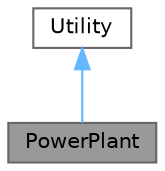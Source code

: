 digraph "PowerPlant"
{
 // LATEX_PDF_SIZE
  bgcolor="transparent";
  edge [fontname=Helvetica,fontsize=10,labelfontname=Helvetica,labelfontsize=10];
  node [fontname=Helvetica,fontsize=10,shape=box,height=0.2,width=0.4];
  Node1 [id="Node000001",label="PowerPlant",height=0.2,width=0.4,color="gray40", fillcolor="grey60", style="filled", fontcolor="black",tooltip="Represents a power plant that supplies power to buildings."];
  Node2 -> Node1 [id="edge2_Node000001_Node000002",dir="back",color="steelblue1",style="solid",tooltip=" "];
  Node2 [id="Node000002",label="Utility",height=0.2,width=0.4,color="gray40", fillcolor="white", style="filled",URL="$classUtility.html",tooltip="A class that represents a utility service in the city."];
}
